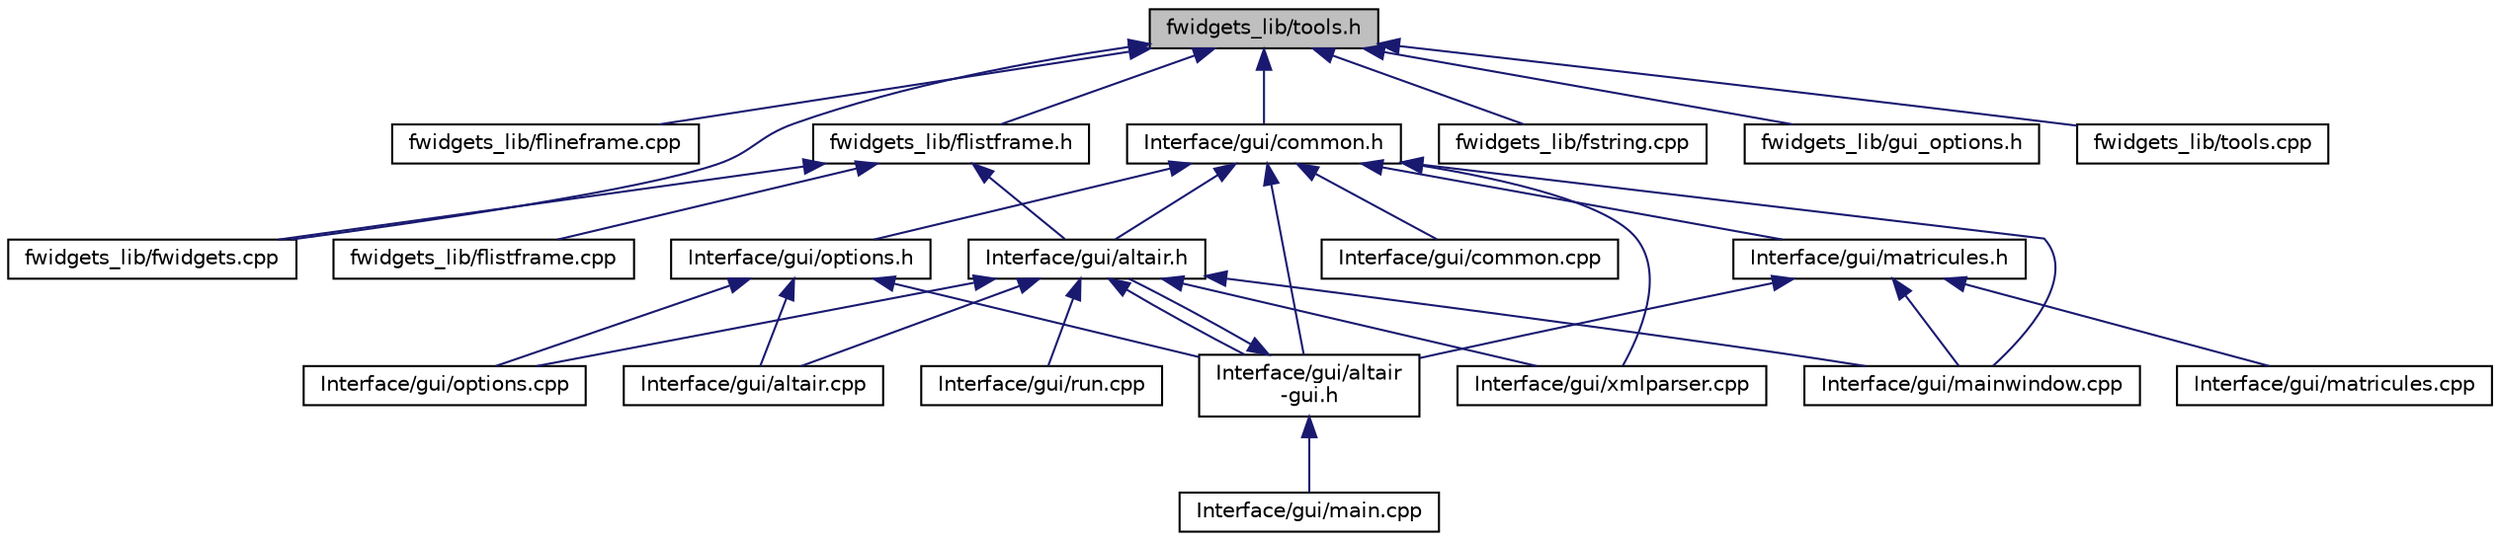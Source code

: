 digraph "fwidgets_lib/tools.h"
{
 // INTERACTIVE_SVG=YES
  edge [fontname="Helvetica",fontsize="10",labelfontname="Helvetica",labelfontsize="10"];
  node [fontname="Helvetica",fontsize="10",shape=record];
  Node7 [label="fwidgets_lib/tools.h",height=0.2,width=0.4,color="black", fillcolor="grey75", style="filled", fontcolor="black"];
  Node7 -> Node8 [dir="back",color="midnightblue",fontsize="10",style="solid",fontname="Helvetica"];
  Node8 [label="fwidgets_lib/flineframe.cpp",height=0.2,width=0.4,color="black", fillcolor="white", style="filled",URL="$flineframe_8cpp.html"];
  Node7 -> Node9 [dir="back",color="midnightblue",fontsize="10",style="solid",fontname="Helvetica"];
  Node9 [label="fwidgets_lib/flistframe.h",height=0.2,width=0.4,color="black", fillcolor="white", style="filled",URL="$flistframe_8h.html"];
  Node9 -> Node10 [dir="back",color="midnightblue",fontsize="10",style="solid",fontname="Helvetica"];
  Node10 [label="fwidgets_lib/flistframe.cpp",height=0.2,width=0.4,color="black", fillcolor="white", style="filled",URL="$flistframe_8cpp.html"];
  Node9 -> Node11 [dir="back",color="midnightblue",fontsize="10",style="solid",fontname="Helvetica"];
  Node11 [label="fwidgets_lib/fwidgets.cpp",height=0.2,width=0.4,color="black", fillcolor="white", style="filled",URL="$fwidgets_8cpp.html"];
  Node9 -> Node12 [dir="back",color="midnightblue",fontsize="10",style="solid",fontname="Helvetica"];
  Node12 [label="Interface/gui/altair.h",height=0.2,width=0.4,color="black", fillcolor="white", style="filled",URL="$altair_8h.html",tooltip="Code de la classe principale Altair, qui joue le rôle d&#39;agent de l&#39;interface graphique. "];
  Node12 -> Node13 [dir="back",color="midnightblue",fontsize="10",style="solid",fontname="Helvetica"];
  Node13 [label="Interface/gui/altair\l-gui.h",height=0.2,width=0.4,color="black", fillcolor="white", style="filled",URL="$altair-gui_8h.html",tooltip="Code de la classe MainWindow qui construit l&#39;interface graphique. "];
  Node13 -> Node12 [dir="back",color="midnightblue",fontsize="10",style="solid",fontname="Helvetica"];
  Node13 -> Node14 [dir="back",color="midnightblue",fontsize="10",style="solid",fontname="Helvetica"];
  Node14 [label="Interface/gui/main.cpp",height=0.2,width=0.4,color="black", fillcolor="white", style="filled",URL="$_interface_2gui_2main_8cpp.html",tooltip="Lance l&#39;interface graphique en chargeant le bon contexte linguistique et la feuille de style..."];
  Node12 -> Node15 [dir="back",color="midnightblue",fontsize="10",style="solid",fontname="Helvetica"];
  Node15 [label="Interface/gui/altair.cpp",height=0.2,width=0.4,color="black", fillcolor="white", style="filled",URL="$altair_8cpp.html",tooltip="Code implémentant la classe principale Altair, qui joue le rôle d&#39;agent de l&#39;interface graphique..."];
  Node12 -> Node16 [dir="back",color="midnightblue",fontsize="10",style="solid",fontname="Helvetica"];
  Node16 [label="Interface/gui/mainwindow.cpp",height=0.2,width=0.4,color="black", fillcolor="white", style="filled",URL="$mainwindow_8cpp.html",tooltip="Code de l&#39;implémentation de la classe MainWindow de l&#39;interface graphique. "];
  Node12 -> Node17 [dir="back",color="midnightblue",fontsize="10",style="solid",fontname="Helvetica"];
  Node17 [label="Interface/gui/options.cpp",height=0.2,width=0.4,color="black", fillcolor="white", style="filled",URL="$options_8cpp.html",tooltip="Implémentation des classes du dialogue d&#39;options. "];
  Node12 -> Node18 [dir="back",color="midnightblue",fontsize="10",style="solid",fontname="Helvetica"];
  Node18 [label="Interface/gui/run.cpp",height=0.2,width=0.4,color="black", fillcolor="white", style="filled",URL="$run_8cpp.html",tooltip="Implémentation de la classe Altair agent de la classe MainWindow qui construit l&#39;interface graphique..."];
  Node12 -> Node19 [dir="back",color="midnightblue",fontsize="10",style="solid",fontname="Helvetica"];
  Node19 [label="Interface/gui/xmlparser.cpp",height=0.2,width=0.4,color="black", fillcolor="white", style="filled",URL="$xmlparser_8cpp.html",tooltip="Implémentation de la classe Altair agent de la classe MainWindow qui construit l&#39;interface graphique..."];
  Node7 -> Node20 [dir="back",color="midnightblue",fontsize="10",style="solid",fontname="Helvetica"];
  Node20 [label="fwidgets_lib/fstring.cpp",height=0.2,width=0.4,color="black", fillcolor="white", style="filled",URL="$fstring_8cpp.html"];
  Node7 -> Node11 [dir="back",color="midnightblue",fontsize="10",style="solid",fontname="Helvetica"];
  Node7 -> Node21 [dir="back",color="midnightblue",fontsize="10",style="solid",fontname="Helvetica"];
  Node21 [label="fwidgets_lib/gui_options.h",height=0.2,width=0.4,color="black", fillcolor="white", style="filled",URL="$gui__options_8h.html"];
  Node7 -> Node22 [dir="back",color="midnightblue",fontsize="10",style="solid",fontname="Helvetica"];
  Node22 [label="fwidgets_lib/tools.cpp",height=0.2,width=0.4,color="black", fillcolor="white", style="filled",URL="$tools_8cpp.html"];
  Node7 -> Node23 [dir="back",color="midnightblue",fontsize="10",style="solid",fontname="Helvetica"];
  Node23 [label="Interface/gui/common.h",height=0.2,width=0.4,color="black", fillcolor="white", style="filled",URL="$common_8h.html",tooltip="Code de la classe common, qui regroupe des utilitaires communs à l&#39;interface graphique MainWindow..."];
  Node23 -> Node24 [dir="back",color="midnightblue",fontsize="10",style="solid",fontname="Helvetica"];
  Node24 [label="Interface/gui/options.h",height=0.2,width=0.4,color="black", fillcolor="white", style="filled",URL="$options_8h.html",tooltip="Code des classes du dialogue d&#39;options. "];
  Node24 -> Node13 [dir="back",color="midnightblue",fontsize="10",style="solid",fontname="Helvetica"];
  Node24 -> Node15 [dir="back",color="midnightblue",fontsize="10",style="solid",fontname="Helvetica"];
  Node24 -> Node17 [dir="back",color="midnightblue",fontsize="10",style="solid",fontname="Helvetica"];
  Node23 -> Node13 [dir="back",color="midnightblue",fontsize="10",style="solid",fontname="Helvetica"];
  Node23 -> Node12 [dir="back",color="midnightblue",fontsize="10",style="solid",fontname="Helvetica"];
  Node23 -> Node25 [dir="back",color="midnightblue",fontsize="10",style="solid",fontname="Helvetica"];
  Node25 [label="Interface/gui/matricules.h",height=0.2,width=0.4,color="black", fillcolor="white", style="filled",URL="$matricules_8h.html",tooltip="Code de la classe MatriculeInput, qui construit un dialogue d&#39;extraction des bulletins. "];
  Node25 -> Node13 [dir="back",color="midnightblue",fontsize="10",style="solid",fontname="Helvetica"];
  Node25 -> Node16 [dir="back",color="midnightblue",fontsize="10",style="solid",fontname="Helvetica"];
  Node25 -> Node26 [dir="back",color="midnightblue",fontsize="10",style="solid",fontname="Helvetica"];
  Node26 [label="Interface/gui/matricules.cpp",height=0.2,width=0.4,color="black", fillcolor="white", style="filled",URL="$matricules_8cpp.html",tooltip="Implémentation de la classe MatriculeInput, qui construit un dialogue d&#39;extraction des bulletins..."];
  Node23 -> Node27 [dir="back",color="midnightblue",fontsize="10",style="solid",fontname="Helvetica"];
  Node27 [label="Interface/gui/common.cpp",height=0.2,width=0.4,color="black", fillcolor="white", style="filled",URL="$common_8cpp.html"];
  Node23 -> Node16 [dir="back",color="midnightblue",fontsize="10",style="solid",fontname="Helvetica"];
  Node23 -> Node19 [dir="back",color="midnightblue",fontsize="10",style="solid",fontname="Helvetica"];
}
